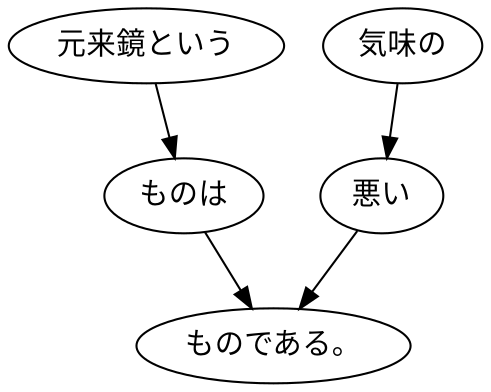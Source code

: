digraph graph5652 {
	node0 [label="元来鏡という"];
	node1 [label="ものは"];
	node2 [label="気味の"];
	node3 [label="悪い"];
	node4 [label="ものである。"];
	node0 -> node1;
	node1 -> node4;
	node2 -> node3;
	node3 -> node4;
}
